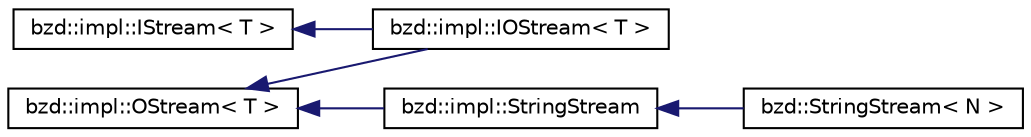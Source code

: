 digraph "Graphical Class Hierarchy"
{
  edge [fontname="Helvetica",fontsize="10",labelfontname="Helvetica",labelfontsize="10"];
  node [fontname="Helvetica",fontsize="10",shape=record];
  rankdir="LR";
  Node79 [label="bzd::impl::IStream\< T \>",height=0.2,width=0.4,color="black", fillcolor="white", style="filled",URL="$classbzd_1_1impl_1_1IStream.html"];
  Node79 -> Node1 [dir="back",color="midnightblue",fontsize="10",style="solid",fontname="Helvetica"];
  Node1 [label="bzd::impl::IOStream\< T \>",height=0.2,width=0.4,color="black", fillcolor="white", style="filled",URL="$classbzd_1_1impl_1_1IOStream.html"];
  Node0 [label="bzd::impl::OStream\< T \>",height=0.2,width=0.4,color="black", fillcolor="white", style="filled",URL="$classbzd_1_1impl_1_1OStream.html"];
  Node0 -> Node1 [dir="back",color="midnightblue",fontsize="10",style="solid",fontname="Helvetica"];
  Node0 -> Node2 [dir="back",color="midnightblue",fontsize="10",style="solid",fontname="Helvetica"];
  Node2 [label="bzd::impl::StringStream",height=0.2,width=0.4,color="black", fillcolor="white", style="filled",URL="$classbzd_1_1impl_1_1StringStream.html"];
  Node2 -> Node3 [dir="back",color="midnightblue",fontsize="10",style="solid",fontname="Helvetica"];
  Node3 [label="bzd::StringStream\< N \>",height=0.2,width=0.4,color="black", fillcolor="white", style="filled",URL="$classbzd_1_1StringStream.html"];
}
